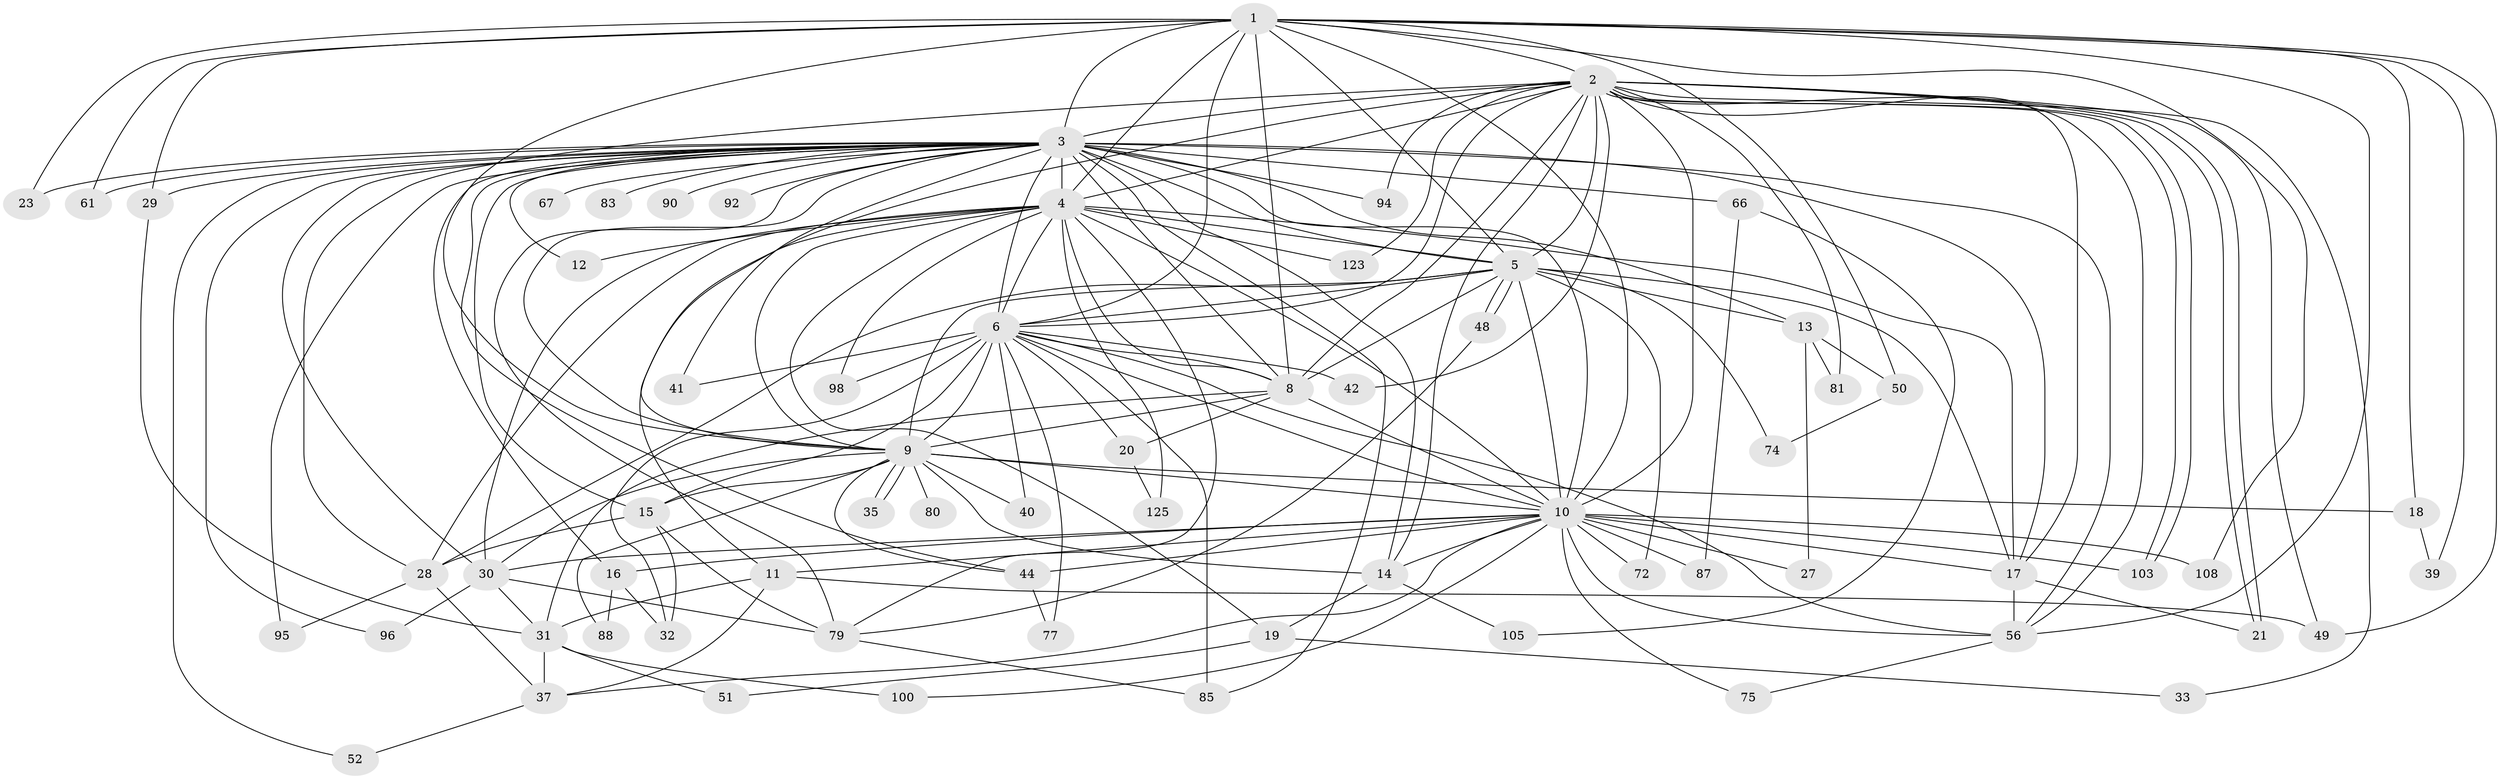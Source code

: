 // original degree distribution, {22: 0.022222222222222223, 32: 0.007407407407407408, 24: 0.007407407407407408, 19: 0.007407407407407408, 23: 0.007407407407407408, 28: 0.007407407407407408, 14: 0.007407407407407408, 34: 0.007407407407407408, 6: 0.02962962962962963, 2: 0.5481481481481482, 7: 0.014814814814814815, 4: 0.06666666666666667, 3: 0.1925925925925926, 5: 0.07407407407407407}
// Generated by graph-tools (version 1.1) at 2025/13/03/09/25 04:13:55]
// undirected, 67 vertices, 173 edges
graph export_dot {
graph [start="1"]
  node [color=gray90,style=filled];
  1;
  2 [super="+38"];
  3 [super="+69+127+7"];
  4 [super="+101+47"];
  5 [super="+65+121+129+24"];
  6;
  8;
  9 [super="+63+22+25+26+70"];
  10 [super="+57+71+93"];
  11;
  12;
  13;
  14 [super="+113"];
  15;
  16;
  17 [super="+97"];
  18;
  19;
  20;
  21;
  23;
  27;
  28 [super="+135+120+91"];
  29 [super="+58"];
  30 [super="+112"];
  31 [super="+43+36"];
  32 [super="+130"];
  33;
  35;
  37 [super="+99"];
  39;
  40;
  41;
  42;
  44 [super="+59+55"];
  48;
  49 [super="+84"];
  50;
  51;
  52;
  56 [super="+62+102"];
  61;
  66 [super="+89"];
  67;
  72;
  74;
  75;
  77;
  79 [super="+104"];
  80;
  81;
  83;
  85;
  87;
  88;
  90;
  92;
  94;
  95;
  96;
  98;
  100;
  103 [super="+109"];
  105;
  108;
  123;
  125;
  1 -- 2;
  1 -- 3 [weight=4];
  1 -- 4;
  1 -- 5;
  1 -- 6;
  1 -- 8;
  1 -- 9 [weight=2];
  1 -- 10 [weight=2];
  1 -- 18;
  1 -- 23;
  1 -- 29;
  1 -- 39;
  1 -- 49;
  1 -- 50;
  1 -- 61;
  1 -- 108;
  1 -- 56;
  2 -- 3 [weight=5];
  2 -- 4 [weight=2];
  2 -- 5 [weight=2];
  2 -- 6;
  2 -- 8 [weight=2];
  2 -- 9;
  2 -- 10 [weight=2];
  2 -- 14;
  2 -- 17;
  2 -- 21;
  2 -- 21;
  2 -- 33;
  2 -- 42;
  2 -- 56;
  2 -- 81;
  2 -- 94;
  2 -- 103;
  2 -- 103;
  2 -- 123;
  2 -- 28 [weight=2];
  2 -- 49;
  3 -- 4 [weight=5];
  3 -- 5 [weight=2];
  3 -- 6 [weight=3];
  3 -- 8 [weight=3];
  3 -- 9 [weight=3];
  3 -- 10 [weight=4];
  3 -- 12;
  3 -- 13 [weight=3];
  3 -- 15;
  3 -- 16;
  3 -- 41;
  3 -- 44;
  3 -- 52;
  3 -- 61;
  3 -- 90 [weight=2];
  3 -- 94;
  3 -- 17;
  3 -- 56;
  3 -- 14;
  3 -- 85;
  3 -- 66 [weight=3];
  3 -- 67;
  3 -- 79;
  3 -- 83 [weight=2];
  3 -- 23;
  3 -- 92 [weight=2];
  3 -- 29;
  3 -- 30;
  3 -- 96;
  3 -- 95;
  4 -- 5 [weight=3];
  4 -- 6;
  4 -- 8;
  4 -- 9 [weight=2];
  4 -- 10;
  4 -- 11;
  4 -- 12;
  4 -- 17;
  4 -- 19;
  4 -- 28;
  4 -- 123;
  4 -- 125;
  4 -- 79;
  4 -- 98;
  4 -- 30;
  5 -- 6 [weight=3];
  5 -- 8 [weight=2];
  5 -- 9;
  5 -- 10 [weight=2];
  5 -- 48;
  5 -- 48;
  5 -- 72;
  5 -- 28;
  5 -- 13;
  5 -- 17;
  5 -- 74;
  6 -- 8;
  6 -- 9 [weight=2];
  6 -- 10;
  6 -- 15;
  6 -- 20;
  6 -- 32;
  6 -- 40;
  6 -- 41;
  6 -- 42;
  6 -- 77;
  6 -- 85;
  6 -- 98;
  6 -- 56;
  8 -- 9;
  8 -- 10;
  8 -- 20;
  8 -- 31;
  9 -- 10 [weight=4];
  9 -- 18;
  9 -- 30;
  9 -- 35;
  9 -- 35;
  9 -- 40;
  9 -- 80 [weight=2];
  9 -- 15;
  9 -- 88;
  9 -- 14;
  9 -- 44;
  10 -- 11;
  10 -- 14;
  10 -- 16;
  10 -- 27;
  10 -- 44 [weight=2];
  10 -- 56;
  10 -- 72;
  10 -- 75;
  10 -- 87;
  10 -- 100;
  10 -- 108;
  10 -- 103 [weight=2];
  10 -- 37;
  10 -- 17;
  10 -- 30 [weight=2];
  11 -- 31 [weight=2];
  11 -- 37;
  11 -- 49;
  13 -- 27;
  13 -- 50;
  13 -- 81;
  14 -- 19;
  14 -- 105;
  15 -- 28;
  15 -- 32;
  15 -- 79;
  16 -- 88;
  16 -- 32;
  17 -- 21;
  17 -- 56;
  18 -- 39;
  19 -- 33;
  19 -- 51;
  20 -- 125;
  28 -- 37;
  28 -- 95;
  29 -- 31;
  30 -- 96;
  30 -- 31;
  30 -- 79;
  31 -- 100;
  31 -- 51;
  31 -- 37;
  37 -- 52;
  44 -- 77;
  48 -- 79;
  50 -- 74;
  56 -- 75;
  66 -- 87;
  66 -- 105;
  79 -- 85;
}
